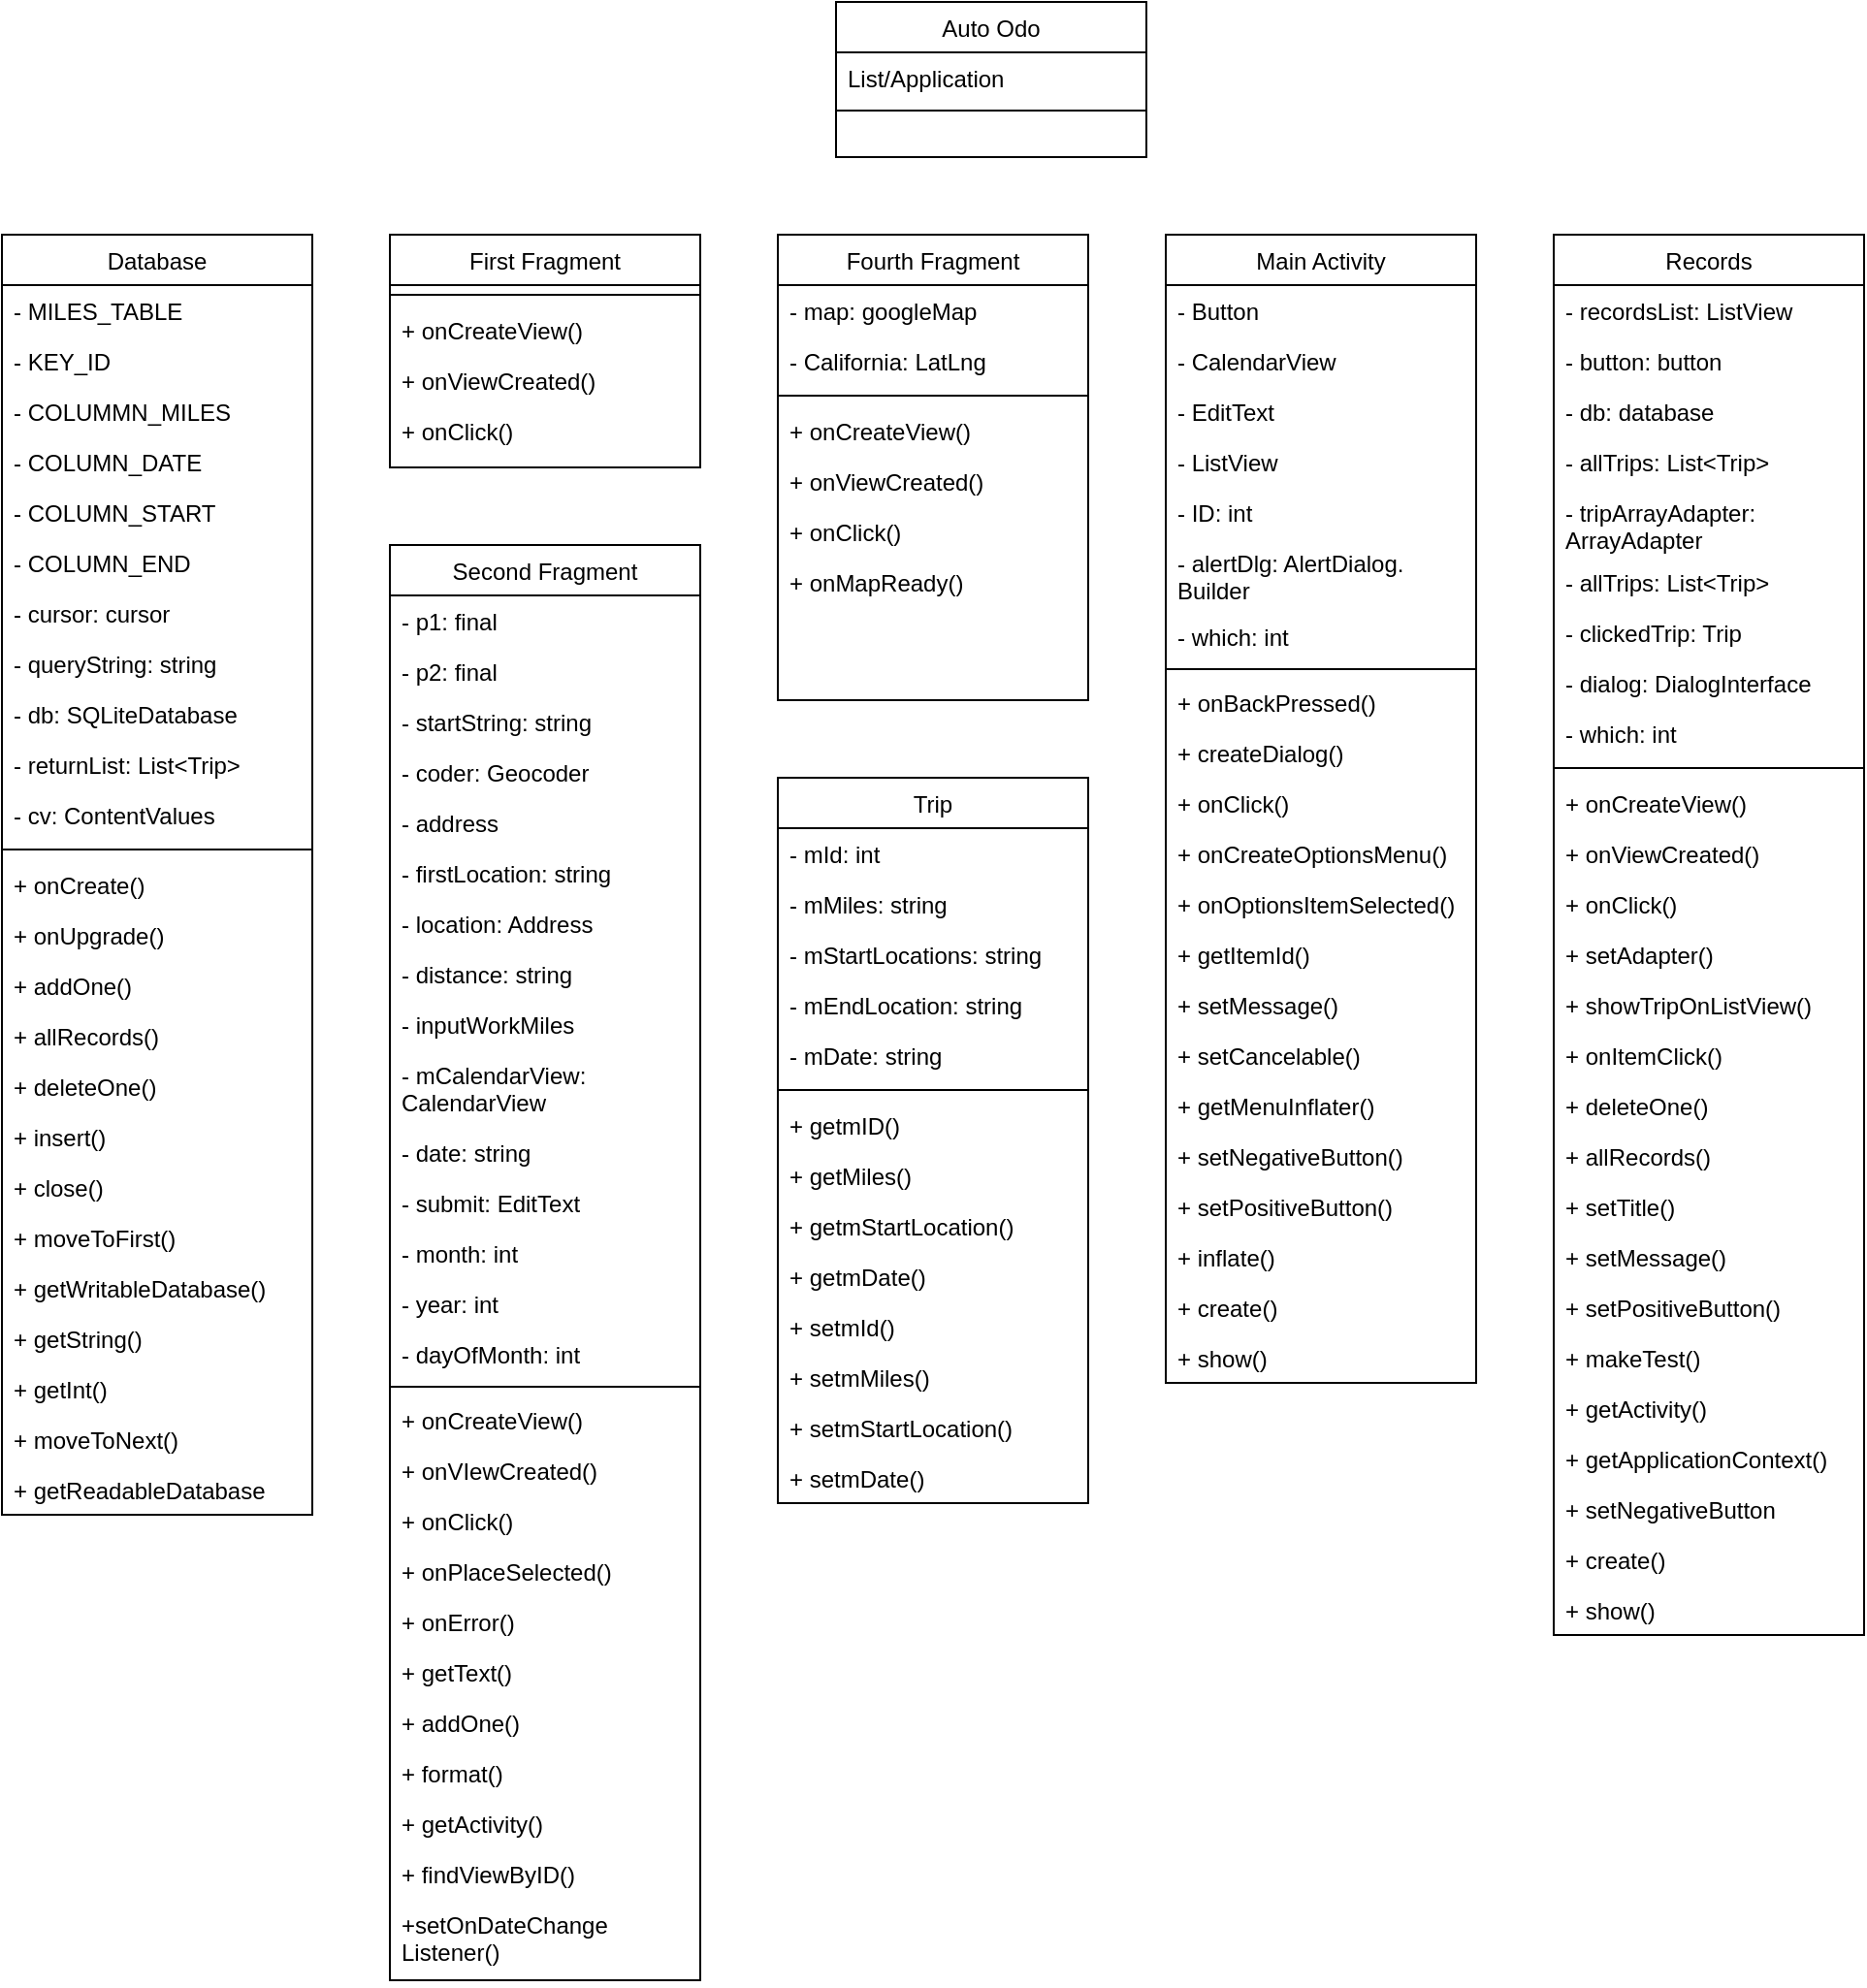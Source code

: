 <mxfile version="14.6.11" type="github">
  <diagram id="C5RBs43oDa-KdzZeNtuy" name="Page-1">
    <mxGraphModel dx="1662" dy="837" grid="1" gridSize="10" guides="1" tooltips="1" connect="1" arrows="1" fold="1" page="1" pageScale="1" pageWidth="1169" pageHeight="827" math="0" shadow="0">
      <root>
        <mxCell id="WIyWlLk6GJQsqaUBKTNV-0" />
        <mxCell id="WIyWlLk6GJQsqaUBKTNV-1" parent="WIyWlLk6GJQsqaUBKTNV-0" />
        <mxCell id="zkfFHV4jXpPFQw0GAbJ--0" value="Trip" style="swimlane;fontStyle=0;align=center;verticalAlign=top;childLayout=stackLayout;horizontal=1;startSize=26;horizontalStack=0;resizeParent=1;resizeLast=0;collapsible=1;marginBottom=0;rounded=0;shadow=0;strokeWidth=1;" parent="WIyWlLk6GJQsqaUBKTNV-1" vertex="1">
          <mxGeometry x="480" y="440" width="160" height="374" as="geometry">
            <mxRectangle x="230" y="140" width="160" height="26" as="alternateBounds" />
          </mxGeometry>
        </mxCell>
        <mxCell id="zkfFHV4jXpPFQw0GAbJ--1" value="- mId: int" style="text;align=left;verticalAlign=top;spacingLeft=4;spacingRight=4;overflow=hidden;rotatable=0;points=[[0,0.5],[1,0.5]];portConstraint=eastwest;" parent="zkfFHV4jXpPFQw0GAbJ--0" vertex="1">
          <mxGeometry y="26" width="160" height="26" as="geometry" />
        </mxCell>
        <mxCell id="zkfFHV4jXpPFQw0GAbJ--2" value="- mMiles: string" style="text;align=left;verticalAlign=top;spacingLeft=4;spacingRight=4;overflow=hidden;rotatable=0;points=[[0,0.5],[1,0.5]];portConstraint=eastwest;rounded=0;shadow=0;html=0;" parent="zkfFHV4jXpPFQw0GAbJ--0" vertex="1">
          <mxGeometry y="52" width="160" height="26" as="geometry" />
        </mxCell>
        <mxCell id="zkfFHV4jXpPFQw0GAbJ--3" value="- mStartLocations: string" style="text;align=left;verticalAlign=top;spacingLeft=4;spacingRight=4;overflow=hidden;rotatable=0;points=[[0,0.5],[1,0.5]];portConstraint=eastwest;rounded=0;shadow=0;html=0;" parent="zkfFHV4jXpPFQw0GAbJ--0" vertex="1">
          <mxGeometry y="78" width="160" height="26" as="geometry" />
        </mxCell>
        <mxCell id="ICJa4dXN6EA7jcTqMa2y-134" value="- mEndLocation: string" style="text;align=left;verticalAlign=top;spacingLeft=4;spacingRight=4;overflow=hidden;rotatable=0;points=[[0,0.5],[1,0.5]];portConstraint=eastwest;" vertex="1" parent="zkfFHV4jXpPFQw0GAbJ--0">
          <mxGeometry y="104" width="160" height="26" as="geometry" />
        </mxCell>
        <mxCell id="zkfFHV4jXpPFQw0GAbJ--5" value="- mDate: string" style="text;align=left;verticalAlign=top;spacingLeft=4;spacingRight=4;overflow=hidden;rotatable=0;points=[[0,0.5],[1,0.5]];portConstraint=eastwest;" parent="zkfFHV4jXpPFQw0GAbJ--0" vertex="1">
          <mxGeometry y="130" width="160" height="26" as="geometry" />
        </mxCell>
        <mxCell id="zkfFHV4jXpPFQw0GAbJ--16" value="" style="endArrow=block;endSize=10;endFill=0;shadow=0;strokeWidth=1;rounded=0;edgeStyle=elbowEdgeStyle;elbow=vertical;startArrow=none;" parent="zkfFHV4jXpPFQw0GAbJ--0" edge="1">
          <mxGeometry width="160" relative="1" as="geometry">
            <mxPoint x="80" y="146" as="sourcePoint" />
            <mxPoint x="80" y="146" as="targetPoint" />
          </mxGeometry>
        </mxCell>
        <mxCell id="zkfFHV4jXpPFQw0GAbJ--4" value="" style="line;html=1;strokeWidth=1;align=left;verticalAlign=middle;spacingTop=-1;spacingLeft=3;spacingRight=3;rotatable=0;labelPosition=right;points=[];portConstraint=eastwest;" parent="zkfFHV4jXpPFQw0GAbJ--0" vertex="1">
          <mxGeometry y="156" width="160" height="10" as="geometry" />
        </mxCell>
        <mxCell id="htNBscK8hAbttqMsENV1-2" value="+ getmID()" style="text;align=left;verticalAlign=top;spacingLeft=4;spacingRight=4;overflow=hidden;rotatable=0;points=[[0,0.5],[1,0.5]];portConstraint=eastwest;" parent="zkfFHV4jXpPFQw0GAbJ--0" vertex="1">
          <mxGeometry y="166" width="160" height="26" as="geometry" />
        </mxCell>
        <mxCell id="YittxUxYCjVYNc-NV5xi-0" value="+ getMiles()" style="text;align=left;verticalAlign=top;spacingLeft=4;spacingRight=4;overflow=hidden;rotatable=0;points=[[0,0.5],[1,0.5]];portConstraint=eastwest;" parent="zkfFHV4jXpPFQw0GAbJ--0" vertex="1">
          <mxGeometry y="192" width="160" height="26" as="geometry" />
        </mxCell>
        <mxCell id="YittxUxYCjVYNc-NV5xi-1" value="+ getmStartLocation()" style="text;align=left;verticalAlign=top;spacingLeft=4;spacingRight=4;overflow=hidden;rotatable=0;points=[[0,0.5],[1,0.5]];portConstraint=eastwest;" parent="zkfFHV4jXpPFQw0GAbJ--0" vertex="1">
          <mxGeometry y="218" width="160" height="26" as="geometry" />
        </mxCell>
        <mxCell id="YittxUxYCjVYNc-NV5xi-2" value="+ getmDate()" style="text;align=left;verticalAlign=top;spacingLeft=4;spacingRight=4;overflow=hidden;rotatable=0;points=[[0,0.5],[1,0.5]];portConstraint=eastwest;" parent="zkfFHV4jXpPFQw0GAbJ--0" vertex="1">
          <mxGeometry y="244" width="160" height="26" as="geometry" />
        </mxCell>
        <mxCell id="YittxUxYCjVYNc-NV5xi-3" value="+ setmId()" style="text;align=left;verticalAlign=top;spacingLeft=4;spacingRight=4;overflow=hidden;rotatable=0;points=[[0,0.5],[1,0.5]];portConstraint=eastwest;" parent="zkfFHV4jXpPFQw0GAbJ--0" vertex="1">
          <mxGeometry y="270" width="160" height="26" as="geometry" />
        </mxCell>
        <mxCell id="YittxUxYCjVYNc-NV5xi-4" value="+ setmMiles()" style="text;align=left;verticalAlign=top;spacingLeft=4;spacingRight=4;overflow=hidden;rotatable=0;points=[[0,0.5],[1,0.5]];portConstraint=eastwest;" parent="zkfFHV4jXpPFQw0GAbJ--0" vertex="1">
          <mxGeometry y="296" width="160" height="26" as="geometry" />
        </mxCell>
        <mxCell id="YittxUxYCjVYNc-NV5xi-5" value="+ setmStartLocation()" style="text;align=left;verticalAlign=top;spacingLeft=4;spacingRight=4;overflow=hidden;rotatable=0;points=[[0,0.5],[1,0.5]];portConstraint=eastwest;" parent="zkfFHV4jXpPFQw0GAbJ--0" vertex="1">
          <mxGeometry y="322" width="160" height="26" as="geometry" />
        </mxCell>
        <mxCell id="YittxUxYCjVYNc-NV5xi-6" value="+ setmDate()" style="text;align=left;verticalAlign=top;spacingLeft=4;spacingRight=4;overflow=hidden;rotatable=0;points=[[0,0.5],[1,0.5]];portConstraint=eastwest;" parent="zkfFHV4jXpPFQw0GAbJ--0" vertex="1">
          <mxGeometry y="348" width="160" height="26" as="geometry" />
        </mxCell>
        <mxCell id="YittxUxYCjVYNc-NV5xi-7" value="Database" style="swimlane;fontStyle=0;align=center;verticalAlign=top;childLayout=stackLayout;horizontal=1;startSize=26;horizontalStack=0;resizeParent=1;resizeLast=0;collapsible=1;marginBottom=0;rounded=0;shadow=0;strokeWidth=1;" parent="WIyWlLk6GJQsqaUBKTNV-1" vertex="1">
          <mxGeometry x="80" y="160" width="160" height="660" as="geometry">
            <mxRectangle x="230" y="140" width="160" height="26" as="alternateBounds" />
          </mxGeometry>
        </mxCell>
        <mxCell id="YittxUxYCjVYNc-NV5xi-8" value="- MILES_TABLE" style="text;align=left;verticalAlign=top;spacingLeft=4;spacingRight=4;overflow=hidden;rotatable=0;points=[[0,0.5],[1,0.5]];portConstraint=eastwest;" parent="YittxUxYCjVYNc-NV5xi-7" vertex="1">
          <mxGeometry y="26" width="160" height="26" as="geometry" />
        </mxCell>
        <mxCell id="YittxUxYCjVYNc-NV5xi-9" value="- KEY_ID" style="text;align=left;verticalAlign=top;spacingLeft=4;spacingRight=4;overflow=hidden;rotatable=0;points=[[0,0.5],[1,0.5]];portConstraint=eastwest;rounded=0;shadow=0;html=0;" parent="YittxUxYCjVYNc-NV5xi-7" vertex="1">
          <mxGeometry y="52" width="160" height="26" as="geometry" />
        </mxCell>
        <mxCell id="YittxUxYCjVYNc-NV5xi-10" value="- COLUMMN_MILES" style="text;align=left;verticalAlign=top;spacingLeft=4;spacingRight=4;overflow=hidden;rotatable=0;points=[[0,0.5],[1,0.5]];portConstraint=eastwest;rounded=0;shadow=0;html=0;" parent="YittxUxYCjVYNc-NV5xi-7" vertex="1">
          <mxGeometry y="78" width="160" height="26" as="geometry" />
        </mxCell>
        <mxCell id="YittxUxYCjVYNc-NV5xi-11" value="- COLUMN_DATE" style="text;align=left;verticalAlign=top;spacingLeft=4;spacingRight=4;overflow=hidden;rotatable=0;points=[[0,0.5],[1,0.5]];portConstraint=eastwest;" parent="YittxUxYCjVYNc-NV5xi-7" vertex="1">
          <mxGeometry y="104" width="160" height="26" as="geometry" />
        </mxCell>
        <mxCell id="YittxUxYCjVYNc-NV5xi-12" value="" style="endArrow=block;endSize=10;endFill=0;shadow=0;strokeWidth=1;rounded=0;edgeStyle=elbowEdgeStyle;elbow=vertical;startArrow=none;" parent="YittxUxYCjVYNc-NV5xi-7" edge="1">
          <mxGeometry width="160" relative="1" as="geometry">
            <mxPoint x="80" y="146" as="sourcePoint" />
            <mxPoint x="80" y="146" as="targetPoint" />
          </mxGeometry>
        </mxCell>
        <mxCell id="YittxUxYCjVYNc-NV5xi-22" value="- COLUMN_START" style="text;align=left;verticalAlign=top;spacingLeft=4;spacingRight=4;overflow=hidden;rotatable=0;points=[[0,0.5],[1,0.5]];portConstraint=eastwest;" parent="YittxUxYCjVYNc-NV5xi-7" vertex="1">
          <mxGeometry y="130" width="160" height="26" as="geometry" />
        </mxCell>
        <mxCell id="YittxUxYCjVYNc-NV5xi-23" value="- COLUMN_END" style="text;align=left;verticalAlign=top;spacingLeft=4;spacingRight=4;overflow=hidden;rotatable=0;points=[[0,0.5],[1,0.5]];portConstraint=eastwest;" parent="YittxUxYCjVYNc-NV5xi-7" vertex="1">
          <mxGeometry y="156" width="160" height="26" as="geometry" />
        </mxCell>
        <mxCell id="ICJa4dXN6EA7jcTqMa2y-63" value="- cursor: cursor" style="text;align=left;verticalAlign=top;spacingLeft=4;spacingRight=4;overflow=hidden;rotatable=0;points=[[0,0.5],[1,0.5]];portConstraint=eastwest;" vertex="1" parent="YittxUxYCjVYNc-NV5xi-7">
          <mxGeometry y="182" width="160" height="26" as="geometry" />
        </mxCell>
        <mxCell id="ICJa4dXN6EA7jcTqMa2y-64" value="- queryString: string" style="text;align=left;verticalAlign=top;spacingLeft=4;spacingRight=4;overflow=hidden;rotatable=0;points=[[0,0.5],[1,0.5]];portConstraint=eastwest;" vertex="1" parent="YittxUxYCjVYNc-NV5xi-7">
          <mxGeometry y="208" width="160" height="26" as="geometry" />
        </mxCell>
        <mxCell id="ICJa4dXN6EA7jcTqMa2y-65" value="- db: SQLiteDatabase" style="text;align=left;verticalAlign=top;spacingLeft=4;spacingRight=4;overflow=hidden;rotatable=0;points=[[0,0.5],[1,0.5]];portConstraint=eastwest;" vertex="1" parent="YittxUxYCjVYNc-NV5xi-7">
          <mxGeometry y="234" width="160" height="26" as="geometry" />
        </mxCell>
        <mxCell id="ICJa4dXN6EA7jcTqMa2y-71" value="- returnList: List&lt;Trip&gt;" style="text;align=left;verticalAlign=top;spacingLeft=4;spacingRight=4;overflow=hidden;rotatable=0;points=[[0,0.5],[1,0.5]];portConstraint=eastwest;" vertex="1" parent="YittxUxYCjVYNc-NV5xi-7">
          <mxGeometry y="260" width="160" height="26" as="geometry" />
        </mxCell>
        <mxCell id="ICJa4dXN6EA7jcTqMa2y-72" value="- cv: ContentValues" style="text;align=left;verticalAlign=top;spacingLeft=4;spacingRight=4;overflow=hidden;rotatable=0;points=[[0,0.5],[1,0.5]];portConstraint=eastwest;" vertex="1" parent="YittxUxYCjVYNc-NV5xi-7">
          <mxGeometry y="286" width="160" height="26" as="geometry" />
        </mxCell>
        <mxCell id="YittxUxYCjVYNc-NV5xi-13" value="" style="line;html=1;strokeWidth=1;align=left;verticalAlign=middle;spacingTop=-1;spacingLeft=3;spacingRight=3;rotatable=0;labelPosition=right;points=[];portConstraint=eastwest;" parent="YittxUxYCjVYNc-NV5xi-7" vertex="1">
          <mxGeometry y="312" width="160" height="10" as="geometry" />
        </mxCell>
        <mxCell id="YittxUxYCjVYNc-NV5xi-24" value="+ onCreate()" style="text;align=left;verticalAlign=top;spacingLeft=4;spacingRight=4;overflow=hidden;rotatable=0;points=[[0,0.5],[1,0.5]];portConstraint=eastwest;" parent="YittxUxYCjVYNc-NV5xi-7" vertex="1">
          <mxGeometry y="322" width="160" height="26" as="geometry" />
        </mxCell>
        <mxCell id="YittxUxYCjVYNc-NV5xi-25" value="+ onUpgrade()" style="text;align=left;verticalAlign=top;spacingLeft=4;spacingRight=4;overflow=hidden;rotatable=0;points=[[0,0.5],[1,0.5]];portConstraint=eastwest;" parent="YittxUxYCjVYNc-NV5xi-7" vertex="1">
          <mxGeometry y="348" width="160" height="26" as="geometry" />
        </mxCell>
        <mxCell id="YittxUxYCjVYNc-NV5xi-37" value="+ addOne()" style="text;align=left;verticalAlign=top;spacingLeft=4;spacingRight=4;overflow=hidden;rotatable=0;points=[[0,0.5],[1,0.5]];portConstraint=eastwest;" parent="YittxUxYCjVYNc-NV5xi-7" vertex="1">
          <mxGeometry y="374" width="160" height="26" as="geometry" />
        </mxCell>
        <mxCell id="YittxUxYCjVYNc-NV5xi-38" value="+ allRecords()" style="text;align=left;verticalAlign=top;spacingLeft=4;spacingRight=4;overflow=hidden;rotatable=0;points=[[0,0.5],[1,0.5]];portConstraint=eastwest;" parent="YittxUxYCjVYNc-NV5xi-7" vertex="1">
          <mxGeometry y="400" width="160" height="26" as="geometry" />
        </mxCell>
        <mxCell id="YittxUxYCjVYNc-NV5xi-39" value="+ deleteOne()" style="text;align=left;verticalAlign=top;spacingLeft=4;spacingRight=4;overflow=hidden;rotatable=0;points=[[0,0.5],[1,0.5]];portConstraint=eastwest;" parent="YittxUxYCjVYNc-NV5xi-7" vertex="1">
          <mxGeometry y="426" width="160" height="26" as="geometry" />
        </mxCell>
        <mxCell id="ICJa4dXN6EA7jcTqMa2y-60" value="+ insert()" style="text;align=left;verticalAlign=top;spacingLeft=4;spacingRight=4;overflow=hidden;rotatable=0;points=[[0,0.5],[1,0.5]];portConstraint=eastwest;" vertex="1" parent="YittxUxYCjVYNc-NV5xi-7">
          <mxGeometry y="452" width="160" height="26" as="geometry" />
        </mxCell>
        <mxCell id="ICJa4dXN6EA7jcTqMa2y-61" value="+ close()" style="text;align=left;verticalAlign=top;spacingLeft=4;spacingRight=4;overflow=hidden;rotatable=0;points=[[0,0.5],[1,0.5]];portConstraint=eastwest;" vertex="1" parent="YittxUxYCjVYNc-NV5xi-7">
          <mxGeometry y="478" width="160" height="26" as="geometry" />
        </mxCell>
        <mxCell id="ICJa4dXN6EA7jcTqMa2y-62" value="+ moveToFirst()" style="text;align=left;verticalAlign=top;spacingLeft=4;spacingRight=4;overflow=hidden;rotatable=0;points=[[0,0.5],[1,0.5]];portConstraint=eastwest;" vertex="1" parent="YittxUxYCjVYNc-NV5xi-7">
          <mxGeometry y="504" width="160" height="26" as="geometry" />
        </mxCell>
        <mxCell id="ICJa4dXN6EA7jcTqMa2y-66" value="+ getWritableDatabase()" style="text;align=left;verticalAlign=top;spacingLeft=4;spacingRight=4;overflow=hidden;rotatable=0;points=[[0,0.5],[1,0.5]];portConstraint=eastwest;" vertex="1" parent="YittxUxYCjVYNc-NV5xi-7">
          <mxGeometry y="530" width="160" height="26" as="geometry" />
        </mxCell>
        <mxCell id="ICJa4dXN6EA7jcTqMa2y-67" value="+ getString()" style="text;align=left;verticalAlign=top;spacingLeft=4;spacingRight=4;overflow=hidden;rotatable=0;points=[[0,0.5],[1,0.5]];portConstraint=eastwest;" vertex="1" parent="YittxUxYCjVYNc-NV5xi-7">
          <mxGeometry y="556" width="160" height="26" as="geometry" />
        </mxCell>
        <mxCell id="ICJa4dXN6EA7jcTqMa2y-68" value="+ getInt()" style="text;align=left;verticalAlign=top;spacingLeft=4;spacingRight=4;overflow=hidden;rotatable=0;points=[[0,0.5],[1,0.5]];portConstraint=eastwest;" vertex="1" parent="YittxUxYCjVYNc-NV5xi-7">
          <mxGeometry y="582" width="160" height="26" as="geometry" />
        </mxCell>
        <mxCell id="ICJa4dXN6EA7jcTqMa2y-69" value="+ moveToNext()" style="text;align=left;verticalAlign=top;spacingLeft=4;spacingRight=4;overflow=hidden;rotatable=0;points=[[0,0.5],[1,0.5]];portConstraint=eastwest;" vertex="1" parent="YittxUxYCjVYNc-NV5xi-7">
          <mxGeometry y="608" width="160" height="26" as="geometry" />
        </mxCell>
        <mxCell id="ICJa4dXN6EA7jcTqMa2y-70" value="+ getReadableDatabase" style="text;align=left;verticalAlign=top;spacingLeft=4;spacingRight=4;overflow=hidden;rotatable=0;points=[[0,0.5],[1,0.5]];portConstraint=eastwest;" vertex="1" parent="YittxUxYCjVYNc-NV5xi-7">
          <mxGeometry y="634" width="160" height="26" as="geometry" />
        </mxCell>
        <mxCell id="YittxUxYCjVYNc-NV5xi-40" value="Records" style="swimlane;fontStyle=0;align=center;verticalAlign=top;childLayout=stackLayout;horizontal=1;startSize=26;horizontalStack=0;resizeParent=1;resizeLast=0;collapsible=1;marginBottom=0;rounded=0;shadow=0;strokeWidth=1;" parent="WIyWlLk6GJQsqaUBKTNV-1" vertex="1">
          <mxGeometry x="880" y="160" width="160" height="722" as="geometry">
            <mxRectangle x="230" y="140" width="160" height="26" as="alternateBounds" />
          </mxGeometry>
        </mxCell>
        <mxCell id="YittxUxYCjVYNc-NV5xi-45" value="" style="endArrow=block;endSize=10;endFill=0;shadow=0;strokeWidth=1;rounded=0;edgeStyle=elbowEdgeStyle;elbow=vertical;startArrow=none;" parent="YittxUxYCjVYNc-NV5xi-40" edge="1">
          <mxGeometry width="160" relative="1" as="geometry">
            <mxPoint x="80" y="146" as="sourcePoint" />
            <mxPoint x="80" y="146" as="targetPoint" />
          </mxGeometry>
        </mxCell>
        <mxCell id="ICJa4dXN6EA7jcTqMa2y-52" value="- recordsList: ListView" style="text;align=left;verticalAlign=top;spacingLeft=4;spacingRight=4;overflow=hidden;rotatable=0;points=[[0,0.5],[1,0.5]];portConstraint=eastwest;" vertex="1" parent="YittxUxYCjVYNc-NV5xi-40">
          <mxGeometry y="26" width="160" height="26" as="geometry" />
        </mxCell>
        <mxCell id="ICJa4dXN6EA7jcTqMa2y-48" value="- button: button" style="text;align=left;verticalAlign=top;spacingLeft=4;spacingRight=4;overflow=hidden;rotatable=0;points=[[0,0.5],[1,0.5]];portConstraint=eastwest;" vertex="1" parent="YittxUxYCjVYNc-NV5xi-40">
          <mxGeometry y="52" width="160" height="26" as="geometry" />
        </mxCell>
        <mxCell id="ICJa4dXN6EA7jcTqMa2y-49" value="- db: database" style="text;align=left;verticalAlign=top;spacingLeft=4;spacingRight=4;overflow=hidden;rotatable=0;points=[[0,0.5],[1,0.5]];portConstraint=eastwest;" vertex="1" parent="YittxUxYCjVYNc-NV5xi-40">
          <mxGeometry y="78" width="160" height="26" as="geometry" />
        </mxCell>
        <mxCell id="ICJa4dXN6EA7jcTqMa2y-50" value="- allTrips: List&lt;Trip&gt;" style="text;align=left;verticalAlign=top;spacingLeft=4;spacingRight=4;overflow=hidden;rotatable=0;points=[[0,0.5],[1,0.5]];portConstraint=eastwest;" vertex="1" parent="YittxUxYCjVYNc-NV5xi-40">
          <mxGeometry y="104" width="160" height="26" as="geometry" />
        </mxCell>
        <mxCell id="ICJa4dXN6EA7jcTqMa2y-51" value="- tripArrayAdapter: &#xa;ArrayAdapter" style="text;align=left;verticalAlign=top;spacingLeft=4;spacingRight=4;overflow=hidden;rotatable=0;points=[[0,0.5],[1,0.5]];portConstraint=eastwest;" vertex="1" parent="YittxUxYCjVYNc-NV5xi-40">
          <mxGeometry y="130" width="160" height="36" as="geometry" />
        </mxCell>
        <mxCell id="ICJa4dXN6EA7jcTqMa2y-53" value="- allTrips: List&lt;Trip&gt;" style="text;align=left;verticalAlign=top;spacingLeft=4;spacingRight=4;overflow=hidden;rotatable=0;points=[[0,0.5],[1,0.5]];portConstraint=eastwest;" vertex="1" parent="YittxUxYCjVYNc-NV5xi-40">
          <mxGeometry y="166" width="160" height="26" as="geometry" />
        </mxCell>
        <mxCell id="ICJa4dXN6EA7jcTqMa2y-56" value="- clickedTrip: Trip" style="text;align=left;verticalAlign=top;spacingLeft=4;spacingRight=4;overflow=hidden;rotatable=0;points=[[0,0.5],[1,0.5]];portConstraint=eastwest;" vertex="1" parent="YittxUxYCjVYNc-NV5xi-40">
          <mxGeometry y="192" width="160" height="26" as="geometry" />
        </mxCell>
        <mxCell id="ICJa4dXN6EA7jcTqMa2y-90" value="- dialog: DialogInterface" style="text;align=left;verticalAlign=top;spacingLeft=4;spacingRight=4;overflow=hidden;rotatable=0;points=[[0,0.5],[1,0.5]];portConstraint=eastwest;" vertex="1" parent="YittxUxYCjVYNc-NV5xi-40">
          <mxGeometry y="218" width="160" height="26" as="geometry" />
        </mxCell>
        <mxCell id="ICJa4dXN6EA7jcTqMa2y-91" value="- which: int" style="text;align=left;verticalAlign=top;spacingLeft=4;spacingRight=4;overflow=hidden;rotatable=0;points=[[0,0.5],[1,0.5]];portConstraint=eastwest;" vertex="1" parent="YittxUxYCjVYNc-NV5xi-40">
          <mxGeometry y="244" width="160" height="26" as="geometry" />
        </mxCell>
        <mxCell id="YittxUxYCjVYNc-NV5xi-48" value="" style="line;html=1;strokeWidth=1;align=left;verticalAlign=middle;spacingTop=-1;spacingLeft=3;spacingRight=3;rotatable=0;labelPosition=right;points=[];portConstraint=eastwest;" parent="YittxUxYCjVYNc-NV5xi-40" vertex="1">
          <mxGeometry y="270" width="160" height="10" as="geometry" />
        </mxCell>
        <mxCell id="YittxUxYCjVYNc-NV5xi-49" value="+ onCreateView()" style="text;align=left;verticalAlign=top;spacingLeft=4;spacingRight=4;overflow=hidden;rotatable=0;points=[[0,0.5],[1,0.5]];portConstraint=eastwest;" parent="YittxUxYCjVYNc-NV5xi-40" vertex="1">
          <mxGeometry y="280" width="160" height="26" as="geometry" />
        </mxCell>
        <mxCell id="YittxUxYCjVYNc-NV5xi-50" value="+ onViewCreated()" style="text;align=left;verticalAlign=top;spacingLeft=4;spacingRight=4;overflow=hidden;rotatable=0;points=[[0,0.5],[1,0.5]];portConstraint=eastwest;" parent="YittxUxYCjVYNc-NV5xi-40" vertex="1">
          <mxGeometry y="306" width="160" height="26" as="geometry" />
        </mxCell>
        <mxCell id="YittxUxYCjVYNc-NV5xi-51" value="+ onClick()" style="text;align=left;verticalAlign=top;spacingLeft=4;spacingRight=4;overflow=hidden;rotatable=0;points=[[0,0.5],[1,0.5]];portConstraint=eastwest;" parent="YittxUxYCjVYNc-NV5xi-40" vertex="1">
          <mxGeometry y="332" width="160" height="26" as="geometry" />
        </mxCell>
        <mxCell id="ICJa4dXN6EA7jcTqMa2y-59" value="+ setAdapter()" style="text;align=left;verticalAlign=top;spacingLeft=4;spacingRight=4;overflow=hidden;rotatable=0;points=[[0,0.5],[1,0.5]];portConstraint=eastwest;" vertex="1" parent="YittxUxYCjVYNc-NV5xi-40">
          <mxGeometry y="358" width="160" height="26" as="geometry" />
        </mxCell>
        <mxCell id="ICJa4dXN6EA7jcTqMa2y-54" value="+ showTripOnListView()" style="text;align=left;verticalAlign=top;spacingLeft=4;spacingRight=4;overflow=hidden;rotatable=0;points=[[0,0.5],[1,0.5]];portConstraint=eastwest;" vertex="1" parent="YittxUxYCjVYNc-NV5xi-40">
          <mxGeometry y="384" width="160" height="26" as="geometry" />
        </mxCell>
        <mxCell id="ICJa4dXN6EA7jcTqMa2y-55" value="+ onItemClick()" style="text;align=left;verticalAlign=top;spacingLeft=4;spacingRight=4;overflow=hidden;rotatable=0;points=[[0,0.5],[1,0.5]];portConstraint=eastwest;" vertex="1" parent="YittxUxYCjVYNc-NV5xi-40">
          <mxGeometry y="410" width="160" height="26" as="geometry" />
        </mxCell>
        <mxCell id="ICJa4dXN6EA7jcTqMa2y-58" value="+ deleteOne()" style="text;align=left;verticalAlign=top;spacingLeft=4;spacingRight=4;overflow=hidden;rotatable=0;points=[[0,0.5],[1,0.5]];portConstraint=eastwest;" vertex="1" parent="YittxUxYCjVYNc-NV5xi-40">
          <mxGeometry y="436" width="160" height="26" as="geometry" />
        </mxCell>
        <mxCell id="ICJa4dXN6EA7jcTqMa2y-82" value="+ allRecords()" style="text;align=left;verticalAlign=top;spacingLeft=4;spacingRight=4;overflow=hidden;rotatable=0;points=[[0,0.5],[1,0.5]];portConstraint=eastwest;" vertex="1" parent="YittxUxYCjVYNc-NV5xi-40">
          <mxGeometry y="462" width="160" height="26" as="geometry" />
        </mxCell>
        <mxCell id="ICJa4dXN6EA7jcTqMa2y-83" value="+ setTitle()" style="text;align=left;verticalAlign=top;spacingLeft=4;spacingRight=4;overflow=hidden;rotatable=0;points=[[0,0.5],[1,0.5]];portConstraint=eastwest;" vertex="1" parent="YittxUxYCjVYNc-NV5xi-40">
          <mxGeometry y="488" width="160" height="26" as="geometry" />
        </mxCell>
        <mxCell id="ICJa4dXN6EA7jcTqMa2y-84" value="+ setMessage()" style="text;align=left;verticalAlign=top;spacingLeft=4;spacingRight=4;overflow=hidden;rotatable=0;points=[[0,0.5],[1,0.5]];portConstraint=eastwest;" vertex="1" parent="YittxUxYCjVYNc-NV5xi-40">
          <mxGeometry y="514" width="160" height="26" as="geometry" />
        </mxCell>
        <mxCell id="ICJa4dXN6EA7jcTqMa2y-85" value="+ setPositiveButton()" style="text;align=left;verticalAlign=top;spacingLeft=4;spacingRight=4;overflow=hidden;rotatable=0;points=[[0,0.5],[1,0.5]];portConstraint=eastwest;" vertex="1" parent="YittxUxYCjVYNc-NV5xi-40">
          <mxGeometry y="540" width="160" height="26" as="geometry" />
        </mxCell>
        <mxCell id="ICJa4dXN6EA7jcTqMa2y-86" value="+ makeTest()" style="text;align=left;verticalAlign=top;spacingLeft=4;spacingRight=4;overflow=hidden;rotatable=0;points=[[0,0.5],[1,0.5]];portConstraint=eastwest;" vertex="1" parent="YittxUxYCjVYNc-NV5xi-40">
          <mxGeometry y="566" width="160" height="26" as="geometry" />
        </mxCell>
        <mxCell id="ICJa4dXN6EA7jcTqMa2y-87" value="+ getActivity()" style="text;align=left;verticalAlign=top;spacingLeft=4;spacingRight=4;overflow=hidden;rotatable=0;points=[[0,0.5],[1,0.5]];portConstraint=eastwest;" vertex="1" parent="YittxUxYCjVYNc-NV5xi-40">
          <mxGeometry y="592" width="160" height="26" as="geometry" />
        </mxCell>
        <mxCell id="ICJa4dXN6EA7jcTqMa2y-88" value="+ getApplicationContext()" style="text;align=left;verticalAlign=top;spacingLeft=4;spacingRight=4;overflow=hidden;rotatable=0;points=[[0,0.5],[1,0.5]];portConstraint=eastwest;" vertex="1" parent="YittxUxYCjVYNc-NV5xi-40">
          <mxGeometry y="618" width="160" height="26" as="geometry" />
        </mxCell>
        <mxCell id="ICJa4dXN6EA7jcTqMa2y-89" value="+ setNegativeButton" style="text;align=left;verticalAlign=top;spacingLeft=4;spacingRight=4;overflow=hidden;rotatable=0;points=[[0,0.5],[1,0.5]];portConstraint=eastwest;" vertex="1" parent="YittxUxYCjVYNc-NV5xi-40">
          <mxGeometry y="644" width="160" height="26" as="geometry" />
        </mxCell>
        <mxCell id="ICJa4dXN6EA7jcTqMa2y-92" value="+ create()" style="text;align=left;verticalAlign=top;spacingLeft=4;spacingRight=4;overflow=hidden;rotatable=0;points=[[0,0.5],[1,0.5]];portConstraint=eastwest;" vertex="1" parent="YittxUxYCjVYNc-NV5xi-40">
          <mxGeometry y="670" width="160" height="26" as="geometry" />
        </mxCell>
        <mxCell id="ICJa4dXN6EA7jcTqMa2y-93" value="+ show()" style="text;align=left;verticalAlign=top;spacingLeft=4;spacingRight=4;overflow=hidden;rotatable=0;points=[[0,0.5],[1,0.5]];portConstraint=eastwest;" vertex="1" parent="YittxUxYCjVYNc-NV5xi-40">
          <mxGeometry y="696" width="160" height="26" as="geometry" />
        </mxCell>
        <mxCell id="ICJa4dXN6EA7jcTqMa2y-0" value="Auto Odo" style="swimlane;fontStyle=0;align=center;verticalAlign=top;childLayout=stackLayout;horizontal=1;startSize=26;horizontalStack=0;resizeParent=1;resizeLast=0;collapsible=1;marginBottom=0;rounded=0;shadow=0;strokeWidth=1;" vertex="1" parent="WIyWlLk6GJQsqaUBKTNV-1">
          <mxGeometry x="510" y="40" width="160" height="80" as="geometry">
            <mxRectangle x="550" y="140" width="160" height="26" as="alternateBounds" />
          </mxGeometry>
        </mxCell>
        <mxCell id="ICJa4dXN6EA7jcTqMa2y-1" value="List/Application" style="text;align=left;verticalAlign=top;spacingLeft=4;spacingRight=4;overflow=hidden;rotatable=0;points=[[0,0.5],[1,0.5]];portConstraint=eastwest;rounded=0;shadow=0;html=0;" vertex="1" parent="ICJa4dXN6EA7jcTqMa2y-0">
          <mxGeometry y="26" width="160" height="26" as="geometry" />
        </mxCell>
        <mxCell id="ICJa4dXN6EA7jcTqMa2y-2" value="" style="line;html=1;strokeWidth=1;align=left;verticalAlign=middle;spacingTop=-1;spacingLeft=3;spacingRight=3;rotatable=0;labelPosition=right;points=[];portConstraint=eastwest;" vertex="1" parent="ICJa4dXN6EA7jcTqMa2y-0">
          <mxGeometry y="52" width="160" height="8" as="geometry" />
        </mxCell>
        <mxCell id="ICJa4dXN6EA7jcTqMa2y-3" value="First Fragment" style="swimlane;fontStyle=0;align=center;verticalAlign=top;childLayout=stackLayout;horizontal=1;startSize=26;horizontalStack=0;resizeParent=1;resizeLast=0;collapsible=1;marginBottom=0;rounded=0;shadow=0;strokeWidth=1;" vertex="1" parent="WIyWlLk6GJQsqaUBKTNV-1">
          <mxGeometry x="280" y="160" width="160" height="120" as="geometry">
            <mxRectangle x="550" y="140" width="160" height="26" as="alternateBounds" />
          </mxGeometry>
        </mxCell>
        <mxCell id="ICJa4dXN6EA7jcTqMa2y-7" value="" style="line;html=1;strokeWidth=1;align=left;verticalAlign=middle;spacingTop=-1;spacingLeft=3;spacingRight=3;rotatable=0;labelPosition=right;points=[];portConstraint=eastwest;" vertex="1" parent="ICJa4dXN6EA7jcTqMa2y-3">
          <mxGeometry y="26" width="160" height="10" as="geometry" />
        </mxCell>
        <mxCell id="ICJa4dXN6EA7jcTqMa2y-8" value="+ onCreateView()" style="text;align=left;verticalAlign=top;spacingLeft=4;spacingRight=4;overflow=hidden;rotatable=0;points=[[0,0.5],[1,0.5]];portConstraint=eastwest;" vertex="1" parent="ICJa4dXN6EA7jcTqMa2y-3">
          <mxGeometry y="36" width="160" height="26" as="geometry" />
        </mxCell>
        <mxCell id="ICJa4dXN6EA7jcTqMa2y-9" value="+ onViewCreated()" style="text;align=left;verticalAlign=top;spacingLeft=4;spacingRight=4;overflow=hidden;rotatable=0;points=[[0,0.5],[1,0.5]];portConstraint=eastwest;" vertex="1" parent="ICJa4dXN6EA7jcTqMa2y-3">
          <mxGeometry y="62" width="160" height="26" as="geometry" />
        </mxCell>
        <mxCell id="ICJa4dXN6EA7jcTqMa2y-10" value="+ onClick()" style="text;align=left;verticalAlign=top;spacingLeft=4;spacingRight=4;overflow=hidden;rotatable=0;points=[[0,0.5],[1,0.5]];portConstraint=eastwest;" vertex="1" parent="ICJa4dXN6EA7jcTqMa2y-3">
          <mxGeometry y="88" width="160" height="26" as="geometry" />
        </mxCell>
        <mxCell id="ICJa4dXN6EA7jcTqMa2y-11" value="Fourth Fragment" style="swimlane;fontStyle=0;align=center;verticalAlign=top;childLayout=stackLayout;horizontal=1;startSize=26;horizontalStack=0;resizeParent=1;resizeLast=0;collapsible=1;marginBottom=0;rounded=0;shadow=0;strokeWidth=1;" vertex="1" parent="WIyWlLk6GJQsqaUBKTNV-1">
          <mxGeometry x="480" y="160" width="160" height="240" as="geometry">
            <mxRectangle x="550" y="140" width="160" height="26" as="alternateBounds" />
          </mxGeometry>
        </mxCell>
        <mxCell id="ICJa4dXN6EA7jcTqMa2y-13" value="- map: googleMap" style="text;align=left;verticalAlign=top;spacingLeft=4;spacingRight=4;overflow=hidden;rotatable=0;points=[[0,0.5],[1,0.5]];portConstraint=eastwest;rounded=0;shadow=0;html=0;" vertex="1" parent="ICJa4dXN6EA7jcTqMa2y-11">
          <mxGeometry y="26" width="160" height="26" as="geometry" />
        </mxCell>
        <mxCell id="ICJa4dXN6EA7jcTqMa2y-14" value="- California: LatLng" style="text;align=left;verticalAlign=top;spacingLeft=4;spacingRight=4;overflow=hidden;rotatable=0;points=[[0,0.5],[1,0.5]];portConstraint=eastwest;rounded=0;shadow=0;html=0;" vertex="1" parent="ICJa4dXN6EA7jcTqMa2y-11">
          <mxGeometry y="52" width="160" height="26" as="geometry" />
        </mxCell>
        <mxCell id="ICJa4dXN6EA7jcTqMa2y-15" value="" style="line;html=1;strokeWidth=1;align=left;verticalAlign=middle;spacingTop=-1;spacingLeft=3;spacingRight=3;rotatable=0;labelPosition=right;points=[];portConstraint=eastwest;" vertex="1" parent="ICJa4dXN6EA7jcTqMa2y-11">
          <mxGeometry y="78" width="160" height="10" as="geometry" />
        </mxCell>
        <mxCell id="ICJa4dXN6EA7jcTqMa2y-16" value="+ onCreateView()" style="text;align=left;verticalAlign=top;spacingLeft=4;spacingRight=4;overflow=hidden;rotatable=0;points=[[0,0.5],[1,0.5]];portConstraint=eastwest;" vertex="1" parent="ICJa4dXN6EA7jcTqMa2y-11">
          <mxGeometry y="88" width="160" height="26" as="geometry" />
        </mxCell>
        <mxCell id="ICJa4dXN6EA7jcTqMa2y-17" value="+ onViewCreated()" style="text;align=left;verticalAlign=top;spacingLeft=4;spacingRight=4;overflow=hidden;rotatable=0;points=[[0,0.5],[1,0.5]];portConstraint=eastwest;" vertex="1" parent="ICJa4dXN6EA7jcTqMa2y-11">
          <mxGeometry y="114" width="160" height="26" as="geometry" />
        </mxCell>
        <mxCell id="ICJa4dXN6EA7jcTqMa2y-18" value="+ onClick()" style="text;align=left;verticalAlign=top;spacingLeft=4;spacingRight=4;overflow=hidden;rotatable=0;points=[[0,0.5],[1,0.5]];portConstraint=eastwest;" vertex="1" parent="ICJa4dXN6EA7jcTqMa2y-11">
          <mxGeometry y="140" width="160" height="26" as="geometry" />
        </mxCell>
        <mxCell id="ICJa4dXN6EA7jcTqMa2y-19" value="+ onMapReady()" style="text;align=left;verticalAlign=top;spacingLeft=4;spacingRight=4;overflow=hidden;rotatable=0;points=[[0,0.5],[1,0.5]];portConstraint=eastwest;" vertex="1" parent="ICJa4dXN6EA7jcTqMa2y-11">
          <mxGeometry y="166" width="160" height="26" as="geometry" />
        </mxCell>
        <mxCell id="ICJa4dXN6EA7jcTqMa2y-20" value="Main Activity" style="swimlane;fontStyle=0;align=center;verticalAlign=top;childLayout=stackLayout;horizontal=1;startSize=26;horizontalStack=0;resizeParent=1;resizeLast=0;collapsible=1;marginBottom=0;rounded=0;shadow=0;strokeWidth=1;" vertex="1" parent="WIyWlLk6GJQsqaUBKTNV-1">
          <mxGeometry x="680" y="160" width="160" height="592" as="geometry">
            <mxRectangle x="550" y="140" width="160" height="26" as="alternateBounds" />
          </mxGeometry>
        </mxCell>
        <mxCell id="ICJa4dXN6EA7jcTqMa2y-21" value="- Button" style="text;align=left;verticalAlign=top;spacingLeft=4;spacingRight=4;overflow=hidden;rotatable=0;points=[[0,0.5],[1,0.5]];portConstraint=eastwest;fontStyle=0" vertex="1" parent="ICJa4dXN6EA7jcTqMa2y-20">
          <mxGeometry y="26" width="160" height="26" as="geometry" />
        </mxCell>
        <mxCell id="ICJa4dXN6EA7jcTqMa2y-22" value="- CalendarView" style="text;align=left;verticalAlign=top;spacingLeft=4;spacingRight=4;overflow=hidden;rotatable=0;points=[[0,0.5],[1,0.5]];portConstraint=eastwest;rounded=0;shadow=0;html=0;" vertex="1" parent="ICJa4dXN6EA7jcTqMa2y-20">
          <mxGeometry y="52" width="160" height="26" as="geometry" />
        </mxCell>
        <mxCell id="ICJa4dXN6EA7jcTqMa2y-23" value="- EditText" style="text;align=left;verticalAlign=top;spacingLeft=4;spacingRight=4;overflow=hidden;rotatable=0;points=[[0,0.5],[1,0.5]];portConstraint=eastwest;rounded=0;shadow=0;html=0;" vertex="1" parent="ICJa4dXN6EA7jcTqMa2y-20">
          <mxGeometry y="78" width="160" height="26" as="geometry" />
        </mxCell>
        <mxCell id="ICJa4dXN6EA7jcTqMa2y-24" value="- ListView" style="text;align=left;verticalAlign=top;spacingLeft=4;spacingRight=4;overflow=hidden;rotatable=0;points=[[0,0.5],[1,0.5]];portConstraint=eastwest;rounded=0;shadow=0;html=0;" vertex="1" parent="ICJa4dXN6EA7jcTqMa2y-20">
          <mxGeometry y="104" width="160" height="26" as="geometry" />
        </mxCell>
        <mxCell id="ICJa4dXN6EA7jcTqMa2y-25" value="- ID: int&#xa;" style="text;align=left;verticalAlign=top;spacingLeft=4;spacingRight=4;overflow=hidden;rotatable=0;points=[[0,0.5],[1,0.5]];portConstraint=eastwest;" vertex="1" parent="ICJa4dXN6EA7jcTqMa2y-20">
          <mxGeometry y="130" width="160" height="26" as="geometry" />
        </mxCell>
        <mxCell id="ICJa4dXN6EA7jcTqMa2y-46" value="- alertDlg: AlertDialog.&#xa;Builder" style="text;align=left;verticalAlign=top;spacingLeft=4;spacingRight=4;overflow=hidden;rotatable=0;points=[[0,0.5],[1,0.5]];portConstraint=eastwest;" vertex="1" parent="ICJa4dXN6EA7jcTqMa2y-20">
          <mxGeometry y="156" width="160" height="38" as="geometry" />
        </mxCell>
        <mxCell id="ICJa4dXN6EA7jcTqMa2y-26" value="- which: int" style="text;align=left;verticalAlign=top;spacingLeft=4;spacingRight=4;overflow=hidden;rotatable=0;points=[[0,0.5],[1,0.5]];portConstraint=eastwest;" vertex="1" parent="ICJa4dXN6EA7jcTqMa2y-20">
          <mxGeometry y="194" width="160" height="26" as="geometry" />
        </mxCell>
        <mxCell id="ICJa4dXN6EA7jcTqMa2y-27" value="" style="line;html=1;strokeWidth=1;align=left;verticalAlign=middle;spacingTop=-1;spacingLeft=3;spacingRight=3;rotatable=0;labelPosition=right;points=[];portConstraint=eastwest;" vertex="1" parent="ICJa4dXN6EA7jcTqMa2y-20">
          <mxGeometry y="220" width="160" height="8" as="geometry" />
        </mxCell>
        <mxCell id="ICJa4dXN6EA7jcTqMa2y-28" value="+ onBackPressed()" style="text;align=left;verticalAlign=top;spacingLeft=4;spacingRight=4;overflow=hidden;rotatable=0;points=[[0,0.5],[1,0.5]];portConstraint=eastwest;rounded=0;shadow=0;html=0;" vertex="1" parent="ICJa4dXN6EA7jcTqMa2y-20">
          <mxGeometry y="228" width="160" height="26" as="geometry" />
        </mxCell>
        <mxCell id="ICJa4dXN6EA7jcTqMa2y-29" value="+ createDialog()" style="text;align=left;verticalAlign=top;spacingLeft=4;spacingRight=4;overflow=hidden;rotatable=0;points=[[0,0.5],[1,0.5]];portConstraint=eastwest;rounded=0;shadow=0;html=0;" vertex="1" parent="ICJa4dXN6EA7jcTqMa2y-20">
          <mxGeometry y="254" width="160" height="26" as="geometry" />
        </mxCell>
        <mxCell id="ICJa4dXN6EA7jcTqMa2y-30" value="+ onClick()" style="text;align=left;verticalAlign=top;spacingLeft=4;spacingRight=4;overflow=hidden;rotatable=0;points=[[0,0.5],[1,0.5]];portConstraint=eastwest;rounded=0;shadow=0;html=0;" vertex="1" parent="ICJa4dXN6EA7jcTqMa2y-20">
          <mxGeometry y="280" width="160" height="26" as="geometry" />
        </mxCell>
        <mxCell id="ICJa4dXN6EA7jcTqMa2y-31" value="+ onCreateOptionsMenu()" style="text;align=left;verticalAlign=top;spacingLeft=4;spacingRight=4;overflow=hidden;rotatable=0;points=[[0,0.5],[1,0.5]];portConstraint=eastwest;rounded=0;shadow=0;html=0;" vertex="1" parent="ICJa4dXN6EA7jcTqMa2y-20">
          <mxGeometry y="306" width="160" height="26" as="geometry" />
        </mxCell>
        <mxCell id="ICJa4dXN6EA7jcTqMa2y-32" value="+ onOptionsItemSelected()" style="text;align=left;verticalAlign=top;spacingLeft=4;spacingRight=4;overflow=hidden;rotatable=0;points=[[0,0.5],[1,0.5]];portConstraint=eastwest;rounded=0;shadow=0;html=0;" vertex="1" parent="ICJa4dXN6EA7jcTqMa2y-20">
          <mxGeometry y="332" width="160" height="26" as="geometry" />
        </mxCell>
        <mxCell id="ICJa4dXN6EA7jcTqMa2y-73" value="+ getItemId()" style="text;align=left;verticalAlign=top;spacingLeft=4;spacingRight=4;overflow=hidden;rotatable=0;points=[[0,0.5],[1,0.5]];portConstraint=eastwest;" vertex="1" parent="ICJa4dXN6EA7jcTqMa2y-20">
          <mxGeometry y="358" width="160" height="26" as="geometry" />
        </mxCell>
        <mxCell id="ICJa4dXN6EA7jcTqMa2y-74" value="+ setMessage()" style="text;align=left;verticalAlign=top;spacingLeft=4;spacingRight=4;overflow=hidden;rotatable=0;points=[[0,0.5],[1,0.5]];portConstraint=eastwest;" vertex="1" parent="ICJa4dXN6EA7jcTqMa2y-20">
          <mxGeometry y="384" width="160" height="26" as="geometry" />
        </mxCell>
        <mxCell id="ICJa4dXN6EA7jcTqMa2y-75" value="+ setCancelable()" style="text;align=left;verticalAlign=top;spacingLeft=4;spacingRight=4;overflow=hidden;rotatable=0;points=[[0,0.5],[1,0.5]];portConstraint=eastwest;" vertex="1" parent="ICJa4dXN6EA7jcTqMa2y-20">
          <mxGeometry y="410" width="160" height="26" as="geometry" />
        </mxCell>
        <mxCell id="ICJa4dXN6EA7jcTqMa2y-76" value="+ getMenuInflater()" style="text;align=left;verticalAlign=top;spacingLeft=4;spacingRight=4;overflow=hidden;rotatable=0;points=[[0,0.5],[1,0.5]];portConstraint=eastwest;" vertex="1" parent="ICJa4dXN6EA7jcTqMa2y-20">
          <mxGeometry y="436" width="160" height="26" as="geometry" />
        </mxCell>
        <mxCell id="ICJa4dXN6EA7jcTqMa2y-77" value="+ setNegativeButton()" style="text;align=left;verticalAlign=top;spacingLeft=4;spacingRight=4;overflow=hidden;rotatable=0;points=[[0,0.5],[1,0.5]];portConstraint=eastwest;" vertex="1" parent="ICJa4dXN6EA7jcTqMa2y-20">
          <mxGeometry y="462" width="160" height="26" as="geometry" />
        </mxCell>
        <mxCell id="ICJa4dXN6EA7jcTqMa2y-78" value="+ setPositiveButton()" style="text;align=left;verticalAlign=top;spacingLeft=4;spacingRight=4;overflow=hidden;rotatable=0;points=[[0,0.5],[1,0.5]];portConstraint=eastwest;" vertex="1" parent="ICJa4dXN6EA7jcTqMa2y-20">
          <mxGeometry y="488" width="160" height="26" as="geometry" />
        </mxCell>
        <mxCell id="ICJa4dXN6EA7jcTqMa2y-79" value="+ inflate()" style="text;align=left;verticalAlign=top;spacingLeft=4;spacingRight=4;overflow=hidden;rotatable=0;points=[[0,0.5],[1,0.5]];portConstraint=eastwest;" vertex="1" parent="ICJa4dXN6EA7jcTqMa2y-20">
          <mxGeometry y="514" width="160" height="26" as="geometry" />
        </mxCell>
        <mxCell id="ICJa4dXN6EA7jcTqMa2y-80" value="+ create()" style="text;align=left;verticalAlign=top;spacingLeft=4;spacingRight=4;overflow=hidden;rotatable=0;points=[[0,0.5],[1,0.5]];portConstraint=eastwest;" vertex="1" parent="ICJa4dXN6EA7jcTqMa2y-20">
          <mxGeometry y="540" width="160" height="26" as="geometry" />
        </mxCell>
        <mxCell id="ICJa4dXN6EA7jcTqMa2y-81" value="+ show()" style="text;align=left;verticalAlign=top;spacingLeft=4;spacingRight=4;overflow=hidden;rotatable=0;points=[[0,0.5],[1,0.5]];portConstraint=eastwest;" vertex="1" parent="ICJa4dXN6EA7jcTqMa2y-20">
          <mxGeometry y="566" width="160" height="26" as="geometry" />
        </mxCell>
        <mxCell id="ICJa4dXN6EA7jcTqMa2y-94" value="Second Fragment" style="swimlane;fontStyle=0;align=center;verticalAlign=top;childLayout=stackLayout;horizontal=1;startSize=26;horizontalStack=0;resizeParent=1;resizeLast=0;collapsible=1;marginBottom=0;rounded=0;shadow=0;strokeWidth=1;" vertex="1" parent="WIyWlLk6GJQsqaUBKTNV-1">
          <mxGeometry x="280" y="320" width="160" height="740" as="geometry">
            <mxRectangle x="550" y="140" width="160" height="26" as="alternateBounds" />
          </mxGeometry>
        </mxCell>
        <mxCell id="ICJa4dXN6EA7jcTqMa2y-95" value="- p1: final" style="text;align=left;verticalAlign=top;spacingLeft=4;spacingRight=4;overflow=hidden;rotatable=0;points=[[0,0.5],[1,0.5]];portConstraint=eastwest;fontStyle=0" vertex="1" parent="ICJa4dXN6EA7jcTqMa2y-94">
          <mxGeometry y="26" width="160" height="26" as="geometry" />
        </mxCell>
        <mxCell id="ICJa4dXN6EA7jcTqMa2y-96" value="- p2: final" style="text;align=left;verticalAlign=top;spacingLeft=4;spacingRight=4;overflow=hidden;rotatable=0;points=[[0,0.5],[1,0.5]];portConstraint=eastwest;rounded=0;shadow=0;html=0;" vertex="1" parent="ICJa4dXN6EA7jcTqMa2y-94">
          <mxGeometry y="52" width="160" height="26" as="geometry" />
        </mxCell>
        <mxCell id="ICJa4dXN6EA7jcTqMa2y-97" value="- startString: string" style="text;align=left;verticalAlign=top;spacingLeft=4;spacingRight=4;overflow=hidden;rotatable=0;points=[[0,0.5],[1,0.5]];portConstraint=eastwest;rounded=0;shadow=0;html=0;" vertex="1" parent="ICJa4dXN6EA7jcTqMa2y-94">
          <mxGeometry y="78" width="160" height="26" as="geometry" />
        </mxCell>
        <mxCell id="ICJa4dXN6EA7jcTqMa2y-98" value="- coder: Geocoder" style="text;align=left;verticalAlign=top;spacingLeft=4;spacingRight=4;overflow=hidden;rotatable=0;points=[[0,0.5],[1,0.5]];portConstraint=eastwest;rounded=0;shadow=0;html=0;" vertex="1" parent="ICJa4dXN6EA7jcTqMa2y-94">
          <mxGeometry y="104" width="160" height="26" as="geometry" />
        </mxCell>
        <mxCell id="ICJa4dXN6EA7jcTqMa2y-99" value="- address" style="text;align=left;verticalAlign=top;spacingLeft=4;spacingRight=4;overflow=hidden;rotatable=0;points=[[0,0.5],[1,0.5]];portConstraint=eastwest;" vertex="1" parent="ICJa4dXN6EA7jcTqMa2y-94">
          <mxGeometry y="130" width="160" height="26" as="geometry" />
        </mxCell>
        <mxCell id="ICJa4dXN6EA7jcTqMa2y-100" value="- firstLocation: string" style="text;align=left;verticalAlign=top;spacingLeft=4;spacingRight=4;overflow=hidden;rotatable=0;points=[[0,0.5],[1,0.5]];portConstraint=eastwest;" vertex="1" parent="ICJa4dXN6EA7jcTqMa2y-94">
          <mxGeometry y="156" width="160" height="26" as="geometry" />
        </mxCell>
        <mxCell id="ICJa4dXN6EA7jcTqMa2y-101" value="- location: Address" style="text;align=left;verticalAlign=top;spacingLeft=4;spacingRight=4;overflow=hidden;rotatable=0;points=[[0,0.5],[1,0.5]];portConstraint=eastwest;" vertex="1" parent="ICJa4dXN6EA7jcTqMa2y-94">
          <mxGeometry y="182" width="160" height="26" as="geometry" />
        </mxCell>
        <mxCell id="ICJa4dXN6EA7jcTqMa2y-102" value="- distance: string" style="text;align=left;verticalAlign=top;spacingLeft=4;spacingRight=4;overflow=hidden;rotatable=0;points=[[0,0.5],[1,0.5]];portConstraint=eastwest;" vertex="1" parent="ICJa4dXN6EA7jcTqMa2y-94">
          <mxGeometry y="208" width="160" height="26" as="geometry" />
        </mxCell>
        <mxCell id="ICJa4dXN6EA7jcTqMa2y-103" value="- inputWorkMiles" style="text;align=left;verticalAlign=top;spacingLeft=4;spacingRight=4;overflow=hidden;rotatable=0;points=[[0,0.5],[1,0.5]];portConstraint=eastwest;" vertex="1" parent="ICJa4dXN6EA7jcTqMa2y-94">
          <mxGeometry y="234" width="160" height="26" as="geometry" />
        </mxCell>
        <mxCell id="ICJa4dXN6EA7jcTqMa2y-104" value="- mCalendarView:&#xa; CalendarView" style="text;align=left;verticalAlign=top;spacingLeft=4;spacingRight=4;overflow=hidden;rotatable=0;points=[[0,0.5],[1,0.5]];portConstraint=eastwest;" vertex="1" parent="ICJa4dXN6EA7jcTqMa2y-94">
          <mxGeometry y="260" width="160" height="40" as="geometry" />
        </mxCell>
        <mxCell id="ICJa4dXN6EA7jcTqMa2y-105" value="- date: string" style="text;align=left;verticalAlign=top;spacingLeft=4;spacingRight=4;overflow=hidden;rotatable=0;points=[[0,0.5],[1,0.5]];portConstraint=eastwest;" vertex="1" parent="ICJa4dXN6EA7jcTqMa2y-94">
          <mxGeometry y="300" width="160" height="26" as="geometry" />
        </mxCell>
        <mxCell id="ICJa4dXN6EA7jcTqMa2y-106" value="- submit: EditText" style="text;align=left;verticalAlign=top;spacingLeft=4;spacingRight=4;overflow=hidden;rotatable=0;points=[[0,0.5],[1,0.5]];portConstraint=eastwest;" vertex="1" parent="ICJa4dXN6EA7jcTqMa2y-94">
          <mxGeometry y="326" width="160" height="26" as="geometry" />
        </mxCell>
        <mxCell id="ICJa4dXN6EA7jcTqMa2y-140" value="- month: int" style="text;align=left;verticalAlign=top;spacingLeft=4;spacingRight=4;overflow=hidden;rotatable=0;points=[[0,0.5],[1,0.5]];portConstraint=eastwest;" vertex="1" parent="ICJa4dXN6EA7jcTqMa2y-94">
          <mxGeometry y="352" width="160" height="26" as="geometry" />
        </mxCell>
        <mxCell id="ICJa4dXN6EA7jcTqMa2y-141" value="- year: int" style="text;align=left;verticalAlign=top;spacingLeft=4;spacingRight=4;overflow=hidden;rotatable=0;points=[[0,0.5],[1,0.5]];portConstraint=eastwest;" vertex="1" parent="ICJa4dXN6EA7jcTqMa2y-94">
          <mxGeometry y="378" width="160" height="26" as="geometry" />
        </mxCell>
        <mxCell id="ICJa4dXN6EA7jcTqMa2y-142" value="- dayOfMonth: int" style="text;align=left;verticalAlign=top;spacingLeft=4;spacingRight=4;overflow=hidden;rotatable=0;points=[[0,0.5],[1,0.5]];portConstraint=eastwest;" vertex="1" parent="ICJa4dXN6EA7jcTqMa2y-94">
          <mxGeometry y="404" width="160" height="26" as="geometry" />
        </mxCell>
        <mxCell id="ICJa4dXN6EA7jcTqMa2y-107" value="" style="line;html=1;strokeWidth=1;align=left;verticalAlign=middle;spacingTop=-1;spacingLeft=3;spacingRight=3;rotatable=0;labelPosition=right;points=[];portConstraint=eastwest;" vertex="1" parent="ICJa4dXN6EA7jcTqMa2y-94">
          <mxGeometry y="430" width="160" height="8" as="geometry" />
        </mxCell>
        <mxCell id="ICJa4dXN6EA7jcTqMa2y-108" value="+ onCreateView()" style="text;align=left;verticalAlign=top;spacingLeft=4;spacingRight=4;overflow=hidden;rotatable=0;points=[[0,0.5],[1,0.5]];portConstraint=eastwest;rounded=0;shadow=0;html=0;" vertex="1" parent="ICJa4dXN6EA7jcTqMa2y-94">
          <mxGeometry y="438" width="160" height="26" as="geometry" />
        </mxCell>
        <mxCell id="ICJa4dXN6EA7jcTqMa2y-109" value="+ onVIewCreated()" style="text;align=left;verticalAlign=top;spacingLeft=4;spacingRight=4;overflow=hidden;rotatable=0;points=[[0,0.5],[1,0.5]];portConstraint=eastwest;rounded=0;shadow=0;html=0;" vertex="1" parent="ICJa4dXN6EA7jcTqMa2y-94">
          <mxGeometry y="464" width="160" height="26" as="geometry" />
        </mxCell>
        <mxCell id="ICJa4dXN6EA7jcTqMa2y-110" value="+ onClick()" style="text;align=left;verticalAlign=top;spacingLeft=4;spacingRight=4;overflow=hidden;rotatable=0;points=[[0,0.5],[1,0.5]];portConstraint=eastwest;rounded=0;shadow=0;html=0;" vertex="1" parent="ICJa4dXN6EA7jcTqMa2y-94">
          <mxGeometry y="490" width="160" height="26" as="geometry" />
        </mxCell>
        <mxCell id="ICJa4dXN6EA7jcTqMa2y-111" value="+ onPlaceSelected()" style="text;align=left;verticalAlign=top;spacingLeft=4;spacingRight=4;overflow=hidden;rotatable=0;points=[[0,0.5],[1,0.5]];portConstraint=eastwest;rounded=0;shadow=0;html=0;" vertex="1" parent="ICJa4dXN6EA7jcTqMa2y-94">
          <mxGeometry y="516" width="160" height="26" as="geometry" />
        </mxCell>
        <mxCell id="ICJa4dXN6EA7jcTqMa2y-112" value="+ onError()" style="text;align=left;verticalAlign=top;spacingLeft=4;spacingRight=4;overflow=hidden;rotatable=0;points=[[0,0.5],[1,0.5]];portConstraint=eastwest;rounded=0;shadow=0;html=0;" vertex="1" parent="ICJa4dXN6EA7jcTqMa2y-94">
          <mxGeometry y="542" width="160" height="26" as="geometry" />
        </mxCell>
        <mxCell id="ICJa4dXN6EA7jcTqMa2y-113" value="+ getText()" style="text;align=left;verticalAlign=top;spacingLeft=4;spacingRight=4;overflow=hidden;rotatable=0;points=[[0,0.5],[1,0.5]];portConstraint=eastwest;rounded=0;shadow=0;html=0;" vertex="1" parent="ICJa4dXN6EA7jcTqMa2y-94">
          <mxGeometry y="568" width="160" height="26" as="geometry" />
        </mxCell>
        <mxCell id="ICJa4dXN6EA7jcTqMa2y-136" value="+ addOne()" style="text;align=left;verticalAlign=top;spacingLeft=4;spacingRight=4;overflow=hidden;rotatable=0;points=[[0,0.5],[1,0.5]];portConstraint=eastwest;rounded=0;shadow=0;html=0;" vertex="1" parent="ICJa4dXN6EA7jcTqMa2y-94">
          <mxGeometry y="594" width="160" height="26" as="geometry" />
        </mxCell>
        <mxCell id="ICJa4dXN6EA7jcTqMa2y-137" value="+ format()" style="text;align=left;verticalAlign=top;spacingLeft=4;spacingRight=4;overflow=hidden;rotatable=0;points=[[0,0.5],[1,0.5]];portConstraint=eastwest;rounded=0;shadow=0;html=0;" vertex="1" parent="ICJa4dXN6EA7jcTqMa2y-94">
          <mxGeometry y="620" width="160" height="26" as="geometry" />
        </mxCell>
        <mxCell id="ICJa4dXN6EA7jcTqMa2y-138" value="+ getActivity()" style="text;align=left;verticalAlign=top;spacingLeft=4;spacingRight=4;overflow=hidden;rotatable=0;points=[[0,0.5],[1,0.5]];portConstraint=eastwest;rounded=0;shadow=0;html=0;" vertex="1" parent="ICJa4dXN6EA7jcTqMa2y-94">
          <mxGeometry y="646" width="160" height="26" as="geometry" />
        </mxCell>
        <mxCell id="ICJa4dXN6EA7jcTqMa2y-139" value="+ findViewByID()" style="text;align=left;verticalAlign=top;spacingLeft=4;spacingRight=4;overflow=hidden;rotatable=0;points=[[0,0.5],[1,0.5]];portConstraint=eastwest;rounded=0;shadow=0;html=0;" vertex="1" parent="ICJa4dXN6EA7jcTqMa2y-94">
          <mxGeometry y="672" width="160" height="26" as="geometry" />
        </mxCell>
        <mxCell id="ICJa4dXN6EA7jcTqMa2y-143" value="+setOnDateChange&#xa;Listener()" style="text;align=left;verticalAlign=top;spacingLeft=4;spacingRight=4;overflow=hidden;rotatable=0;points=[[0,0.5],[1,0.5]];portConstraint=eastwest;rounded=0;shadow=0;html=0;" vertex="1" parent="ICJa4dXN6EA7jcTqMa2y-94">
          <mxGeometry y="698" width="160" height="42" as="geometry" />
        </mxCell>
      </root>
    </mxGraphModel>
  </diagram>
</mxfile>
